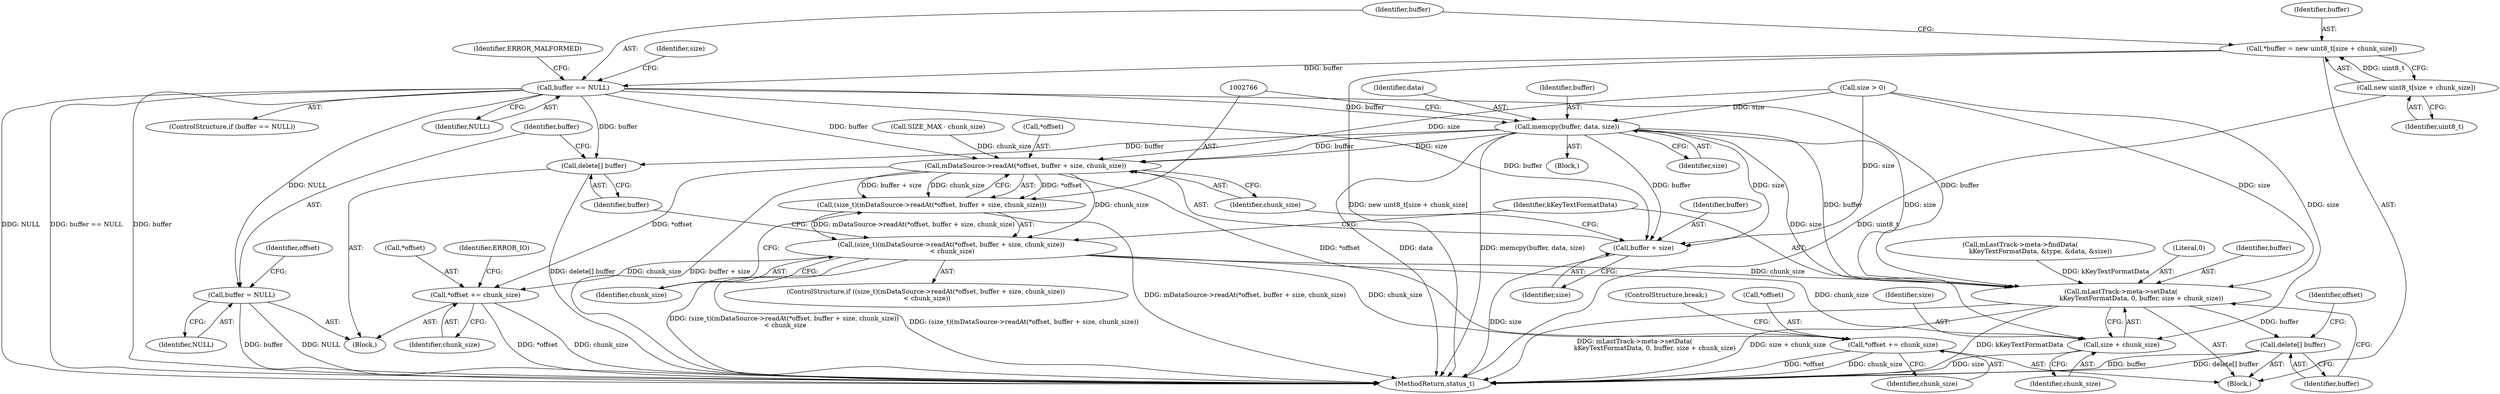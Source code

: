 digraph "0_Android_6fe85f7e15203e48df2cc3e8e1c4bc6ad49dc968@integer" {
"1002743" [label="(Call,*buffer = new uint8_t[size + chunk_size])"];
"1002745" [label="(Call,new uint8_t[size + chunk_size])"];
"1002748" [label="(Call,buffer == NULL)"];
"1002759" [label="(Call,memcpy(buffer, data, size))"];
"1002767" [label="(Call,mDataSource->readAt(*offset, buffer + size, chunk_size))"];
"1002765" [label="(Call,(size_t)(mDataSource->readAt(*offset, buffer + size, chunk_size)))"];
"1002764" [label="(Call,(size_t)(mDataSource->readAt(*offset, buffer + size, chunk_size))\n < chunk_size)"];
"1002781" [label="(Call,*offset += chunk_size)"];
"1002787" [label="(Call,mLastTrack->meta->setData(\n                    kKeyTextFormatData, 0, buffer, size + chunk_size))"];
"1002794" [label="(Call,delete[] buffer)"];
"1002791" [label="(Call,size + chunk_size)"];
"1002796" [label="(Call,*offset += chunk_size)"];
"1002770" [label="(Call,buffer + size)"];
"1002776" [label="(Call,delete[] buffer)"];
"1002778" [label="(Call,buffer = NULL)"];
"1002783" [label="(Identifier,offset)"];
"1002788" [label="(Identifier,kKeyTextFormatData)"];
"1002764" [label="(Call,(size_t)(mDataSource->readAt(*offset, buffer + size, chunk_size))\n < chunk_size)"];
"1002735" [label="(Call,SIZE_MAX - chunk_size)"];
"1002745" [label="(Call,new uint8_t[size + chunk_size])"];
"1002774" [label="(Identifier,chunk_size)"];
"1002796" [label="(Call,*offset += chunk_size)"];
"1002765" [label="(Call,(size_t)(mDataSource->readAt(*offset, buffer + size, chunk_size)))"];
"1002777" [label="(Identifier,buffer)"];
"1002763" [label="(ControlStructure,if ((size_t)(mDataSource->readAt(*offset, buffer + size, chunk_size))\n < chunk_size))"];
"1002791" [label="(Call,size + chunk_size)"];
"1002795" [label="(Identifier,buffer)"];
"1002746" [label="(Identifier,uint8_t)"];
"1002793" [label="(Identifier,chunk_size)"];
"1002927" [label="(MethodReturn,status_t)"];
"1002778" [label="(Call,buffer = NULL)"];
"1002743" [label="(Call,*buffer = new uint8_t[size + chunk_size])"];
"1002712" [label="(Block,)"];
"1002753" [label="(Identifier,ERROR_MALFORMED)"];
"1002762" [label="(Identifier,size)"];
"1002721" [label="(Call,mLastTrack->meta->findData(\n                    kKeyTextFormatData, &type, &data, &size))"];
"1002767" [label="(Call,mDataSource->readAt(*offset, buffer + size, chunk_size))"];
"1002748" [label="(Call,buffer == NULL)"];
"1002800" [label="(ControlStructure,break;)"];
"1002760" [label="(Identifier,buffer)"];
"1002782" [label="(Call,*offset)"];
"1002768" [label="(Call,*offset)"];
"1002789" [label="(Literal,0)"];
"1002761" [label="(Identifier,data)"];
"1002771" [label="(Identifier,buffer)"];
"1002758" [label="(Block,)"];
"1002784" [label="(Identifier,chunk_size)"];
"1002797" [label="(Call,*offset)"];
"1002759" [label="(Call,memcpy(buffer, data, size))"];
"1002776" [label="(Call,delete[] buffer)"];
"1002755" [label="(Call,size > 0)"];
"1002749" [label="(Identifier,buffer)"];
"1002747" [label="(ControlStructure,if (buffer == NULL))"];
"1002786" [label="(Identifier,ERROR_IO)"];
"1002772" [label="(Identifier,size)"];
"1002780" [label="(Identifier,NULL)"];
"1002790" [label="(Identifier,buffer)"];
"1002779" [label="(Identifier,buffer)"];
"1002799" [label="(Identifier,chunk_size)"];
"1002750" [label="(Identifier,NULL)"];
"1002770" [label="(Call,buffer + size)"];
"1002775" [label="(Block,)"];
"1002773" [label="(Identifier,chunk_size)"];
"1002787" [label="(Call,mLastTrack->meta->setData(\n                    kKeyTextFormatData, 0, buffer, size + chunk_size))"];
"1002744" [label="(Identifier,buffer)"];
"1002781" [label="(Call,*offset += chunk_size)"];
"1002794" [label="(Call,delete[] buffer)"];
"1002798" [label="(Identifier,offset)"];
"1002792" [label="(Identifier,size)"];
"1002756" [label="(Identifier,size)"];
"1002743" -> "1002712"  [label="AST: "];
"1002743" -> "1002745"  [label="CFG: "];
"1002744" -> "1002743"  [label="AST: "];
"1002745" -> "1002743"  [label="AST: "];
"1002749" -> "1002743"  [label="CFG: "];
"1002743" -> "1002927"  [label="DDG: new uint8_t[size + chunk_size]"];
"1002745" -> "1002743"  [label="DDG: uint8_t"];
"1002743" -> "1002748"  [label="DDG: buffer"];
"1002745" -> "1002746"  [label="CFG: "];
"1002746" -> "1002745"  [label="AST: "];
"1002745" -> "1002927"  [label="DDG: uint8_t"];
"1002748" -> "1002747"  [label="AST: "];
"1002748" -> "1002750"  [label="CFG: "];
"1002749" -> "1002748"  [label="AST: "];
"1002750" -> "1002748"  [label="AST: "];
"1002753" -> "1002748"  [label="CFG: "];
"1002756" -> "1002748"  [label="CFG: "];
"1002748" -> "1002927"  [label="DDG: NULL"];
"1002748" -> "1002927"  [label="DDG: buffer == NULL"];
"1002748" -> "1002927"  [label="DDG: buffer"];
"1002748" -> "1002759"  [label="DDG: buffer"];
"1002748" -> "1002767"  [label="DDG: buffer"];
"1002748" -> "1002770"  [label="DDG: buffer"];
"1002748" -> "1002776"  [label="DDG: buffer"];
"1002748" -> "1002778"  [label="DDG: NULL"];
"1002748" -> "1002787"  [label="DDG: buffer"];
"1002759" -> "1002758"  [label="AST: "];
"1002759" -> "1002762"  [label="CFG: "];
"1002760" -> "1002759"  [label="AST: "];
"1002761" -> "1002759"  [label="AST: "];
"1002762" -> "1002759"  [label="AST: "];
"1002766" -> "1002759"  [label="CFG: "];
"1002759" -> "1002927"  [label="DDG: memcpy(buffer, data, size)"];
"1002759" -> "1002927"  [label="DDG: data"];
"1002755" -> "1002759"  [label="DDG: size"];
"1002759" -> "1002767"  [label="DDG: buffer"];
"1002759" -> "1002767"  [label="DDG: size"];
"1002759" -> "1002770"  [label="DDG: buffer"];
"1002759" -> "1002770"  [label="DDG: size"];
"1002759" -> "1002776"  [label="DDG: buffer"];
"1002759" -> "1002787"  [label="DDG: buffer"];
"1002759" -> "1002787"  [label="DDG: size"];
"1002759" -> "1002791"  [label="DDG: size"];
"1002767" -> "1002765"  [label="AST: "];
"1002767" -> "1002773"  [label="CFG: "];
"1002768" -> "1002767"  [label="AST: "];
"1002770" -> "1002767"  [label="AST: "];
"1002773" -> "1002767"  [label="AST: "];
"1002765" -> "1002767"  [label="CFG: "];
"1002767" -> "1002927"  [label="DDG: buffer + size"];
"1002767" -> "1002765"  [label="DDG: *offset"];
"1002767" -> "1002765"  [label="DDG: buffer + size"];
"1002767" -> "1002765"  [label="DDG: chunk_size"];
"1002755" -> "1002767"  [label="DDG: size"];
"1002735" -> "1002767"  [label="DDG: chunk_size"];
"1002767" -> "1002764"  [label="DDG: chunk_size"];
"1002767" -> "1002781"  [label="DDG: *offset"];
"1002767" -> "1002796"  [label="DDG: *offset"];
"1002765" -> "1002764"  [label="AST: "];
"1002766" -> "1002765"  [label="AST: "];
"1002774" -> "1002765"  [label="CFG: "];
"1002765" -> "1002927"  [label="DDG: mDataSource->readAt(*offset, buffer + size, chunk_size)"];
"1002765" -> "1002764"  [label="DDG: mDataSource->readAt(*offset, buffer + size, chunk_size)"];
"1002764" -> "1002763"  [label="AST: "];
"1002764" -> "1002774"  [label="CFG: "];
"1002774" -> "1002764"  [label="AST: "];
"1002777" -> "1002764"  [label="CFG: "];
"1002788" -> "1002764"  [label="CFG: "];
"1002764" -> "1002927"  [label="DDG: (size_t)(mDataSource->readAt(*offset, buffer + size, chunk_size))\n < chunk_size"];
"1002764" -> "1002927"  [label="DDG: (size_t)(mDataSource->readAt(*offset, buffer + size, chunk_size))"];
"1002764" -> "1002781"  [label="DDG: chunk_size"];
"1002764" -> "1002787"  [label="DDG: chunk_size"];
"1002764" -> "1002791"  [label="DDG: chunk_size"];
"1002764" -> "1002796"  [label="DDG: chunk_size"];
"1002781" -> "1002775"  [label="AST: "];
"1002781" -> "1002784"  [label="CFG: "];
"1002782" -> "1002781"  [label="AST: "];
"1002784" -> "1002781"  [label="AST: "];
"1002786" -> "1002781"  [label="CFG: "];
"1002781" -> "1002927"  [label="DDG: *offset"];
"1002781" -> "1002927"  [label="DDG: chunk_size"];
"1002787" -> "1002712"  [label="AST: "];
"1002787" -> "1002791"  [label="CFG: "];
"1002788" -> "1002787"  [label="AST: "];
"1002789" -> "1002787"  [label="AST: "];
"1002790" -> "1002787"  [label="AST: "];
"1002791" -> "1002787"  [label="AST: "];
"1002795" -> "1002787"  [label="CFG: "];
"1002787" -> "1002927"  [label="DDG: kKeyTextFormatData"];
"1002787" -> "1002927"  [label="DDG: mLastTrack->meta->setData(\n                    kKeyTextFormatData, 0, buffer, size + chunk_size)"];
"1002787" -> "1002927"  [label="DDG: size + chunk_size"];
"1002721" -> "1002787"  [label="DDG: kKeyTextFormatData"];
"1002755" -> "1002787"  [label="DDG: size"];
"1002787" -> "1002794"  [label="DDG: buffer"];
"1002794" -> "1002712"  [label="AST: "];
"1002794" -> "1002795"  [label="CFG: "];
"1002795" -> "1002794"  [label="AST: "];
"1002798" -> "1002794"  [label="CFG: "];
"1002794" -> "1002927"  [label="DDG: buffer"];
"1002794" -> "1002927"  [label="DDG: delete[] buffer"];
"1002791" -> "1002793"  [label="CFG: "];
"1002792" -> "1002791"  [label="AST: "];
"1002793" -> "1002791"  [label="AST: "];
"1002791" -> "1002927"  [label="DDG: size"];
"1002755" -> "1002791"  [label="DDG: size"];
"1002796" -> "1002712"  [label="AST: "];
"1002796" -> "1002799"  [label="CFG: "];
"1002797" -> "1002796"  [label="AST: "];
"1002799" -> "1002796"  [label="AST: "];
"1002800" -> "1002796"  [label="CFG: "];
"1002796" -> "1002927"  [label="DDG: *offset"];
"1002796" -> "1002927"  [label="DDG: chunk_size"];
"1002770" -> "1002772"  [label="CFG: "];
"1002771" -> "1002770"  [label="AST: "];
"1002772" -> "1002770"  [label="AST: "];
"1002773" -> "1002770"  [label="CFG: "];
"1002770" -> "1002927"  [label="DDG: size"];
"1002755" -> "1002770"  [label="DDG: size"];
"1002776" -> "1002775"  [label="AST: "];
"1002776" -> "1002777"  [label="CFG: "];
"1002777" -> "1002776"  [label="AST: "];
"1002779" -> "1002776"  [label="CFG: "];
"1002776" -> "1002927"  [label="DDG: delete[] buffer"];
"1002778" -> "1002775"  [label="AST: "];
"1002778" -> "1002780"  [label="CFG: "];
"1002779" -> "1002778"  [label="AST: "];
"1002780" -> "1002778"  [label="AST: "];
"1002783" -> "1002778"  [label="CFG: "];
"1002778" -> "1002927"  [label="DDG: NULL"];
"1002778" -> "1002927"  [label="DDG: buffer"];
}
